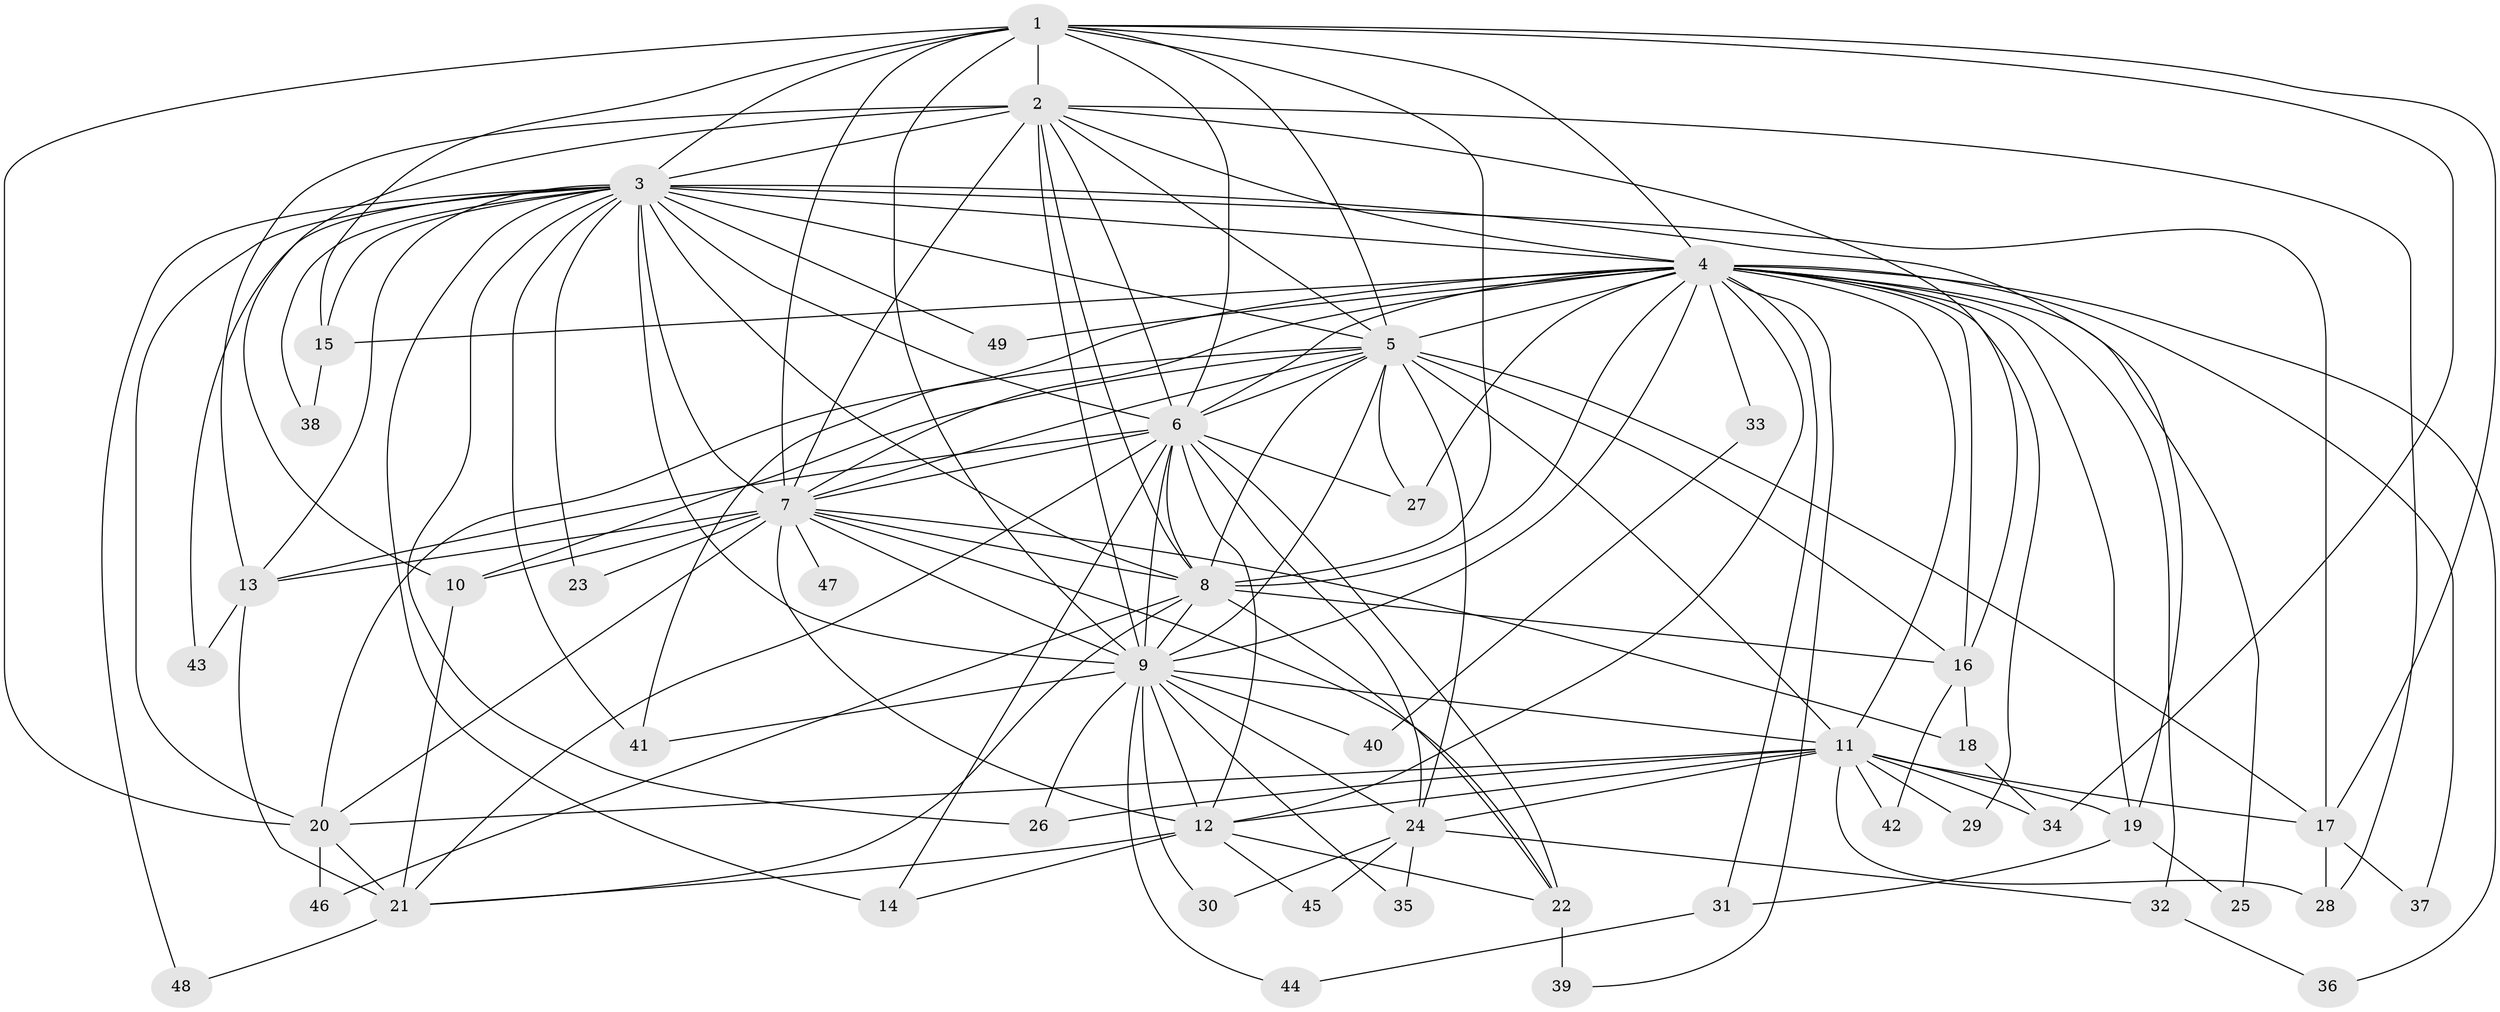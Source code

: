 // original degree distribution, {14: 0.01020408163265306, 15: 0.02040816326530612, 25: 0.02040816326530612, 17: 0.01020408163265306, 31: 0.01020408163265306, 20: 0.01020408163265306, 19: 0.02040816326530612, 4: 0.08163265306122448, 3: 0.21428571428571427, 2: 0.5204081632653061, 5: 0.061224489795918366, 7: 0.01020408163265306, 8: 0.01020408163265306}
// Generated by graph-tools (version 1.1) at 2025/34/03/09/25 02:34:49]
// undirected, 49 vertices, 144 edges
graph export_dot {
graph [start="1"]
  node [color=gray90,style=filled];
  1;
  2;
  3;
  4;
  5;
  6;
  7;
  8;
  9;
  10;
  11;
  12;
  13;
  14;
  15;
  16;
  17;
  18;
  19;
  20;
  21;
  22;
  23;
  24;
  25;
  26;
  27;
  28;
  29;
  30;
  31;
  32;
  33;
  34;
  35;
  36;
  37;
  38;
  39;
  40;
  41;
  42;
  43;
  44;
  45;
  46;
  47;
  48;
  49;
  1 -- 2 [weight=2.0];
  1 -- 3 [weight=3.0];
  1 -- 4 [weight=2.0];
  1 -- 5 [weight=2.0];
  1 -- 6 [weight=3.0];
  1 -- 7 [weight=2.0];
  1 -- 8 [weight=2.0];
  1 -- 9 [weight=2.0];
  1 -- 15 [weight=1.0];
  1 -- 17 [weight=1.0];
  1 -- 20 [weight=5.0];
  1 -- 34 [weight=2.0];
  2 -- 3 [weight=2.0];
  2 -- 4 [weight=2.0];
  2 -- 5 [weight=1.0];
  2 -- 6 [weight=1.0];
  2 -- 7 [weight=1.0];
  2 -- 8 [weight=1.0];
  2 -- 9 [weight=1.0];
  2 -- 10 [weight=1.0];
  2 -- 13 [weight=1.0];
  2 -- 16 [weight=1.0];
  2 -- 28 [weight=1.0];
  3 -- 4 [weight=1.0];
  3 -- 5 [weight=1.0];
  3 -- 6 [weight=1.0];
  3 -- 7 [weight=1.0];
  3 -- 8 [weight=1.0];
  3 -- 9 [weight=1.0];
  3 -- 13 [weight=1.0];
  3 -- 14 [weight=2.0];
  3 -- 15 [weight=1.0];
  3 -- 17 [weight=1.0];
  3 -- 19 [weight=1.0];
  3 -- 20 [weight=1.0];
  3 -- 23 [weight=1.0];
  3 -- 26 [weight=1.0];
  3 -- 38 [weight=1.0];
  3 -- 41 [weight=1.0];
  3 -- 43 [weight=1.0];
  3 -- 48 [weight=1.0];
  3 -- 49 [weight=1.0];
  4 -- 5 [weight=1.0];
  4 -- 6 [weight=1.0];
  4 -- 7 [weight=2.0];
  4 -- 8 [weight=1.0];
  4 -- 9 [weight=1.0];
  4 -- 11 [weight=3.0];
  4 -- 12 [weight=1.0];
  4 -- 15 [weight=1.0];
  4 -- 16 [weight=1.0];
  4 -- 19 [weight=2.0];
  4 -- 25 [weight=1.0];
  4 -- 27 [weight=1.0];
  4 -- 29 [weight=1.0];
  4 -- 31 [weight=1.0];
  4 -- 32 [weight=1.0];
  4 -- 33 [weight=1.0];
  4 -- 36 [weight=1.0];
  4 -- 37 [weight=1.0];
  4 -- 39 [weight=1.0];
  4 -- 41 [weight=1.0];
  4 -- 49 [weight=1.0];
  5 -- 6 [weight=1.0];
  5 -- 7 [weight=2.0];
  5 -- 8 [weight=2.0];
  5 -- 9 [weight=2.0];
  5 -- 10 [weight=1.0];
  5 -- 11 [weight=6.0];
  5 -- 16 [weight=1.0];
  5 -- 17 [weight=1.0];
  5 -- 20 [weight=1.0];
  5 -- 24 [weight=2.0];
  5 -- 27 [weight=1.0];
  6 -- 7 [weight=2.0];
  6 -- 8 [weight=1.0];
  6 -- 9 [weight=1.0];
  6 -- 12 [weight=1.0];
  6 -- 13 [weight=1.0];
  6 -- 14 [weight=3.0];
  6 -- 21 [weight=1.0];
  6 -- 22 [weight=1.0];
  6 -- 24 [weight=1.0];
  6 -- 27 [weight=1.0];
  7 -- 8 [weight=1.0];
  7 -- 9 [weight=1.0];
  7 -- 10 [weight=1.0];
  7 -- 12 [weight=1.0];
  7 -- 13 [weight=1.0];
  7 -- 18 [weight=1.0];
  7 -- 20 [weight=1.0];
  7 -- 22 [weight=1.0];
  7 -- 23 [weight=1.0];
  7 -- 47 [weight=1.0];
  8 -- 9 [weight=1.0];
  8 -- 16 [weight=1.0];
  8 -- 21 [weight=1.0];
  8 -- 22 [weight=1.0];
  8 -- 46 [weight=2.0];
  9 -- 11 [weight=1.0];
  9 -- 12 [weight=1.0];
  9 -- 24 [weight=1.0];
  9 -- 26 [weight=1.0];
  9 -- 30 [weight=1.0];
  9 -- 35 [weight=1.0];
  9 -- 40 [weight=1.0];
  9 -- 41 [weight=1.0];
  9 -- 44 [weight=1.0];
  10 -- 21 [weight=1.0];
  11 -- 12 [weight=1.0];
  11 -- 17 [weight=1.0];
  11 -- 19 [weight=1.0];
  11 -- 20 [weight=1.0];
  11 -- 24 [weight=1.0];
  11 -- 26 [weight=1.0];
  11 -- 28 [weight=1.0];
  11 -- 29 [weight=1.0];
  11 -- 34 [weight=1.0];
  11 -- 42 [weight=1.0];
  12 -- 14 [weight=1.0];
  12 -- 21 [weight=1.0];
  12 -- 22 [weight=1.0];
  12 -- 45 [weight=1.0];
  13 -- 21 [weight=1.0];
  13 -- 43 [weight=1.0];
  15 -- 38 [weight=1.0];
  16 -- 18 [weight=1.0];
  16 -- 42 [weight=1.0];
  17 -- 28 [weight=1.0];
  17 -- 37 [weight=1.0];
  18 -- 34 [weight=1.0];
  19 -- 25 [weight=1.0];
  19 -- 31 [weight=1.0];
  20 -- 21 [weight=1.0];
  20 -- 46 [weight=2.0];
  21 -- 48 [weight=1.0];
  22 -- 39 [weight=2.0];
  24 -- 30 [weight=1.0];
  24 -- 32 [weight=1.0];
  24 -- 35 [weight=1.0];
  24 -- 45 [weight=1.0];
  31 -- 44 [weight=1.0];
  32 -- 36 [weight=1.0];
  33 -- 40 [weight=1.0];
}
